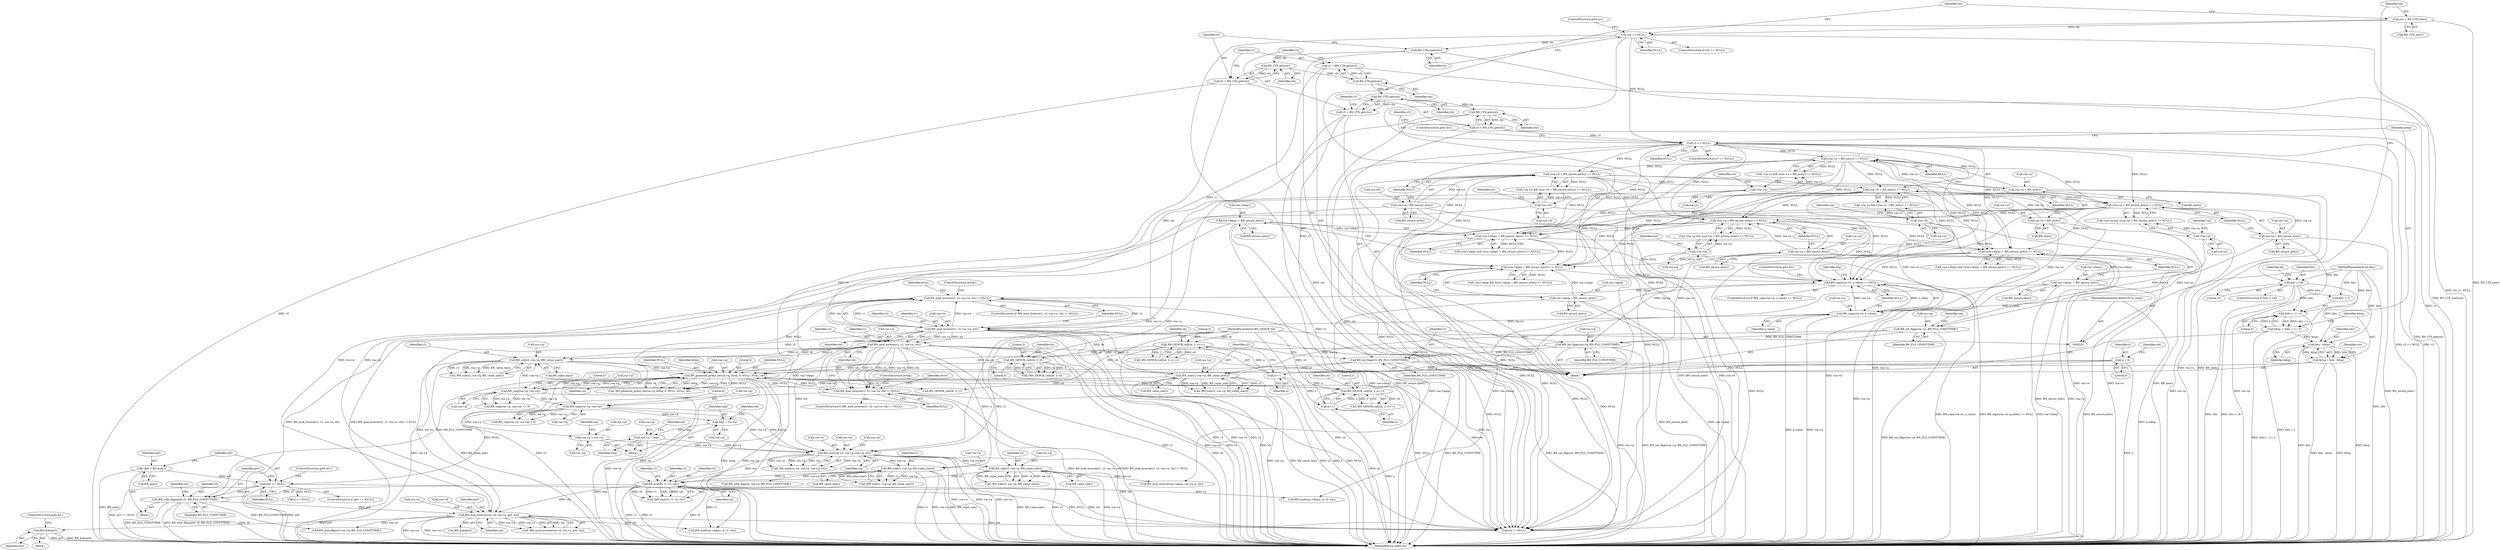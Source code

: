 digraph "0_openssl_6939eab03a6e23d2bd2c3f5e34fe1d48e542e787@API" {
"1000582" [label="(Call,BN_free(pr0))"];
"1000572" [label="(Call,BN_mod_inverse(rsa->d, rsa->e, pr0, ctx))"];
"1000238" [label="(Call,rsa->d = BN_secure_new())"];
"1000233" [label="(Call,!rsa->d)"];
"1000445" [label="(Call,BN_mod_inverse(r1, r2, rsa->e, ctx))"];
"1000365" [label="(Call,BN_mod_inverse(r1, r2, rsa->e, ctx))"];
"1000188" [label="(Call,r1 = BN_CTX_get(ctx))"];
"1000190" [label="(Call,BN_CTX_get(ctx))"];
"1000186" [label="(Call,BN_CTX_get(ctx))"];
"1000182" [label="(Call,BN_CTX_start(ctx))"];
"1000178" [label="(Call,ctx == NULL)"];
"1000174" [label="(Call,ctx = BN_CTX_new())"];
"1000355" [label="(Call,BN_sub(r2, rsa->p, BN_value_one()))"];
"1000348" [label="(Call,BN_set_flags(r2, BN_FLG_CONSTTIME))"];
"1000192" [label="(Call,r2 = BN_CTX_get(ctx))"];
"1000194" [label="(Call,BN_CTX_get(ctx))"];
"1000343" [label="(Call,BN_set_flags(rsa->q, BN_FLG_CONSTTIME))"];
"1000275" [label="(Call,!rsa->q)"];
"1000280" [label="(Call,rsa->q = BN_secure_new())"];
"1000338" [label="(Call,BN_set_flags(rsa->p, BN_FLG_CONSTTIME))"];
"1000266" [label="(Call,rsa->p = BN_secure_new())"];
"1000261" [label="(Call,!rsa->p)"];
"1000331" [label="(Call,BN_copy(rsa->e, e_value))"];
"1000247" [label="(Call,!rsa->e)"];
"1000252" [label="(Call,rsa->e = BN_new())"];
"1000123" [label="(MethodParameterIn,BIGNUM *e_value)"];
"1000198" [label="(Call,BN_CTX_get(ctx))"];
"1000435" [label="(Call,BN_sub(r2, rsa->q, BN_value_one()))"];
"1000425" [label="(Call,BN_cmp(rsa->p, rsa->q))"];
"1000414" [label="(Call,BN_generate_prime_ex(rsa->q, bitsq, 0, NULL, NULL, cb))"];
"1000212" [label="(Call,bitsq = bits - bitsp)"];
"1000214" [label="(Call,bits - bitsp)"];
"1000122" [label="(MethodParameterIn,int bits)"];
"1000163" [label="(Call,bits < 16)"];
"1000205" [label="(Call,bitsp = (bits + 1) / 2)"];
"1000207" [label="(Call,(bits + 1) / 2)"];
"1000444" [label="(Call,BN_mod_inverse(r1, r2, rsa->e, ctx) != NULL)"];
"1000364" [label="(Call,BN_mod_inverse(r1, r2, rsa->e, ctx) != NULL)"];
"1000330" [label="(Call,BN_copy(rsa->e, e_value) == NULL)"];
"1000279" [label="(Call,(rsa->q = BN_secure_new()) == NULL)"];
"1000223" [label="(Call,(rsa->n = BN_new()) == NULL)"];
"1000224" [label="(Call,rsa->n = BN_new())"];
"1000201" [label="(Call,r3 == NULL)"];
"1000196" [label="(Call,r3 = BN_CTX_get(ctx))"];
"1000251" [label="(Call,(rsa->e = BN_new()) == NULL)"];
"1000237" [label="(Call,(rsa->d = BN_secure_new()) == NULL)"];
"1000265" [label="(Call,(rsa->p = BN_secure_new()) == NULL)"];
"1000293" [label="(Call,(rsa->dmp1 = BN_secure_new()) == NULL)"];
"1000294" [label="(Call,rsa->dmp1 = BN_secure_new())"];
"1000307" [label="(Call,(rsa->dmq1 = BN_secure_new()) == NULL)"];
"1000308" [label="(Call,rsa->dmq1 = BN_secure_new())"];
"1000321" [label="(Call,(rsa->iqmp = BN_secure_new()) == NULL)"];
"1000322" [label="(Call,rsa->iqmp = BN_secure_new())"];
"1000403" [label="(Call,BN_GENCB_call(cb, 3, 0))"];
"1000395" [label="(Call,BN_GENCB_call(cb, 2, n++))"];
"1000124" [label="(MethodParameterIn,BN_GENCB *cb)"];
"1000398" [label="(Call,n++)"];
"1000151" [label="(Call,n = 0)"];
"1000475" [label="(Call,BN_GENCB_call(cb, 2, n++))"];
"1000478" [label="(Call,n++)"];
"1000566" [label="(Call,BN_with_flags(pr0, r0, BN_FLG_CONSTTIME))"];
"1000562" [label="(Call,pr0 == NULL)"];
"1000558" [label="(Call,*pr0 = BN_new())"];
"1000550" [label="(Call,BN_mul(r0, r1, r2, ctx))"];
"1000184" [label="(Call,r0 = BN_CTX_get(ctx))"];
"1000532" [label="(Call,BN_sub(r1, rsa->p, BN_value_one()))"];
"1000518" [label="(Call,BN_mul(rsa->n, rsa->p, rsa->q, ctx))"];
"1000219" [label="(Call,!rsa->n)"];
"1000490" [label="(Call,BN_cmp(rsa->p, rsa->q))"];
"1000504" [label="(Call,rsa->p = rsa->q)"];
"1000511" [label="(Call,rsa->q = tmp)"];
"1000499" [label="(Call,tmp = rsa->p)"];
"1000541" [label="(Call,BN_sub(r2, rsa->q, BN_value_one()))"];
"1000224" [label="(Call,rsa->n = BN_new())"];
"1000204" [label="(ControlStructure,goto err;)"];
"1000576" [label="(Call,rsa->e)"];
"1000124" [label="(MethodParameterIn,BN_GENCB *cb)"];
"1000177" [label="(ControlStructure,if (ctx == NULL))"];
"1000226" [label="(Identifier,rsa)"];
"1000275" [label="(Call,!rsa->q)"];
"1000491" [label="(Call,rsa->p)"];
"1000279" [label="(Call,(rsa->q = BN_secure_new()) == NULL)"];
"1000443" [label="(ControlStructure,if (BN_mod_inverse(r1, r2, rsa->e, ctx) != NULL))"];
"1000645" [label="(Call,BN_mod_inverse(rsa->iqmp, rsa->q, p, ctx))"];
"1000573" [label="(Call,rsa->d)"];
"1000597" [label="(Call,BN_with_flags(d, rsa->d, BN_FLG_CONSTTIME))"];
"1000420" [label="(Identifier,NULL)"];
"1000252" [label="(Call,rsa->e = BN_new())"];
"1000367" [label="(Identifier,r2)"];
"1000203" [label="(Identifier,NULL)"];
"1000406" [label="(Literal,0)"];
"1000399" [label="(Identifier,n)"];
"1000552" [label="(Identifier,r1)"];
"1000257" [label="(Identifier,NULL)"];
"1000357" [label="(Call,rsa->p)"];
"1000335" [label="(Identifier,e_value)"];
"1000567" [label="(Identifier,pr0)"];
"1000187" [label="(Identifier,ctx)"];
"1000183" [label="(Identifier,ctx)"];
"1000364" [label="(Call,BN_mod_inverse(r1, r2, rsa->e, ctx) != NULL)"];
"1000201" [label="(Call,r3 == NULL)"];
"1000498" [label="(Block,)"];
"1000302" [label="(Call,!rsa->dmq1 && ((rsa->dmq1 = BN_secure_new()) == NULL))"];
"1000213" [label="(Identifier,bitsq)"];
"1000233" [label="(Call,!rsa->d)"];
"1000405" [label="(Literal,3)"];
"1000432" [label="(Literal,0)"];
"1000332" [label="(Call,rsa->e)"];
"1000260" [label="(Call,!rsa->p && ((rsa->p = BN_secure_new()) == NULL))"];
"1000553" [label="(Identifier,r2)"];
"1000519" [label="(Call,rsa->n)"];
"1000371" [label="(Identifier,ctx)"];
"1000175" [label="(Identifier,ctx)"];
"1000298" [label="(Call,BN_secure_new())"];
"1000497" [label="(Literal,0)"];
"1000180" [label="(Identifier,NULL)"];
"1000456" [label="(Identifier,error)"];
"1000312" [label="(Call,BN_secure_new())"];
"1000268" [label="(Identifier,rsa)"];
"1000434" [label="(Call,!BN_sub(r2, rsa->q, BN_value_one()))"];
"1000225" [label="(Call,rsa->n)"];
"1000308" [label="(Call,rsa->dmq1 = BN_secure_new())"];
"1000355" [label="(Call,BN_sub(r2, rsa->p, BN_value_one()))"];
"1000188" [label="(Call,r1 = BN_CTX_get(ctx))"];
"1000426" [label="(Call,rsa->p)"];
"1000246" [label="(Call,!rsa->e && ((rsa->e = BN_new()) == NULL))"];
"1000179" [label="(Identifier,ctx)"];
"1000322" [label="(Call,rsa->iqmp = BN_secure_new())"];
"1000181" [label="(ControlStructure,goto err;)"];
"1000316" [label="(Call,!rsa->iqmp && ((rsa->iqmp = BN_secure_new()) == NULL))"];
"1000270" [label="(Call,BN_secure_new())"];
"1000339" [label="(Call,rsa->p)"];
"1000185" [label="(Identifier,r0)"];
"1000404" [label="(Identifier,cb)"];
"1000199" [label="(Identifier,ctx)"];
"1000165" [label="(Literal,16)"];
"1000560" [label="(Call,BN_new())"];
"1000520" [label="(Identifier,rsa)"];
"1000330" [label="(Call,BN_copy(rsa->e, e_value) == NULL)"];
"1000299" [label="(Identifier,NULL)"];
"1000194" [label="(Call,BN_CTX_get(ctx))"];
"1000336" [label="(Identifier,NULL)"];
"1000564" [label="(Identifier,NULL)"];
"1000541" [label="(Call,BN_sub(r2, rsa->q, BN_value_one()))"];
"1000265" [label="(Call,(rsa->p = BN_secure_new()) == NULL)"];
"1000366" [label="(Identifier,r1)"];
"1000517" [label="(Call,!BN_mul(rsa->n, rsa->p, rsa->q, ctx))"];
"1000329" [label="(ControlStructure,if (BN_copy(rsa->e, e_value) == NULL))"];
"1000168" [label="(Identifier,ok)"];
"1000542" [label="(Identifier,r2)"];
"1000123" [label="(MethodParameterIn,BIGNUM *e_value)"];
"1000568" [label="(Identifier,r0)"];
"1000152" [label="(Identifier,n)"];
"1000253" [label="(Call,rsa->e)"];
"1000424" [label="(Call,BN_cmp(rsa->p, rsa->q) == 0)"];
"1000565" [label="(ControlStructure,goto err;)"];
"1000513" [label="(Identifier,rsa)"];
"1000212" [label="(Call,bitsq = bits - bitsp)"];
"1000429" [label="(Call,rsa->q)"];
"1000198" [label="(Call,BN_CTX_get(ctx))"];
"1000677" [label="(Call,ctx != NULL)"];
"1000191" [label="(Identifier,ctx)"];
"1000261" [label="(Call,!rsa->p)"];
"1000162" [label="(ControlStructure,if (bits < 16))"];
"1000537" [label="(Call,BN_value_one())"];
"1000505" [label="(Call,rsa->p)"];
"1000418" [label="(Identifier,bitsq)"];
"1000327" [label="(Identifier,NULL)"];
"1000550" [label="(Call,BN_mul(r0, r1, r2, ctx))"];
"1000415" [label="(Call,rsa->q)"];
"1000419" [label="(Literal,0)"];
"1000554" [label="(Identifier,ctx)"];
"1000229" [label="(Identifier,NULL)"];
"1000500" [label="(Identifier,tmp)"];
"1000345" [label="(Identifier,rsa)"];
"1000571" [label="(Call,!BN_mod_inverse(rsa->d, rsa->e, pr0, ctx))"];
"1000189" [label="(Identifier,r1)"];
"1000376" [label="(Identifier,error)"];
"1000579" [label="(Identifier,pr0)"];
"1000323" [label="(Call,rsa->iqmp)"];
"1000446" [label="(Identifier,r1)"];
"1000242" [label="(Call,BN_secure_new())"];
"1000284" [label="(Call,BN_secure_new())"];
"1000282" [label="(Identifier,rsa)"];
"1000437" [label="(Call,rsa->q)"];
"1000326" [label="(Call,BN_secure_new())"];
"1000228" [label="(Call,BN_new())"];
"1000153" [label="(Literal,0)"];
"1000350" [label="(Identifier,BN_FLG_CONSTTIME)"];
"1000232" [label="(Call,!rsa->d && ((rsa->d = BN_secure_new()) == NULL))"];
"1000511" [label="(Call,rsa->q = tmp)"];
"1000543" [label="(Call,rsa->q)"];
"1000396" [label="(Identifier,cb)"];
"1000561" [label="(ControlStructure,if (pr0 == NULL))"];
"1000448" [label="(Call,rsa->e)"];
"1000216" [label="(Identifier,bitsp)"];
"1000549" [label="(Call,!BN_mul(r0, r1, r2, ctx))"];
"1000474" [label="(Call,!BN_GENCB_call(cb, 2, n++))"];
"1000444" [label="(Call,BN_mod_inverse(r1, r2, rsa->e, ctx) != NULL)"];
"1000451" [label="(Identifier,ctx)"];
"1000582" [label="(Call,BN_free(pr0))"];
"1000540" [label="(Call,!BN_sub(r2, rsa->q, BN_value_one()))"];
"1000151" [label="(Call,n = 0)"];
"1000190" [label="(Call,BN_CTX_get(ctx))"];
"1000452" [label="(Identifier,NULL)"];
"1000532" [label="(Call,BN_sub(r1, rsa->p, BN_value_one()))"];
"1000267" [label="(Call,rsa->p)"];
"1000440" [label="(Call,BN_value_one())"];
"1000254" [label="(Identifier,rsa)"];
"1000285" [label="(Identifier,NULL)"];
"1000585" [label="(Call,BN_free(pr0))"];
"1000476" [label="(Identifier,cb)"];
"1000499" [label="(Call,tmp = rsa->p)"];
"1000200" [label="(ControlStructure,if (r3 == NULL))"];
"1000186" [label="(Call,BN_CTX_get(ctx))"];
"1000184" [label="(Call,r0 = BN_CTX_get(ctx))"];
"1000309" [label="(Call,rsa->dmq1)"];
"1000435" [label="(Call,BN_sub(r2, rsa->q, BN_value_one()))"];
"1000343" [label="(Call,BN_set_flags(rsa->q, BN_FLG_CONSTTIME))"];
"1000195" [label="(Identifier,ctx)"];
"1000342" [label="(Identifier,BN_FLG_CONSTTIME)"];
"1000558" [label="(Call,*pr0 = BN_new())"];
"1000583" [label="(Identifier,pr0)"];
"1000525" [label="(Call,rsa->q)"];
"1000506" [label="(Identifier,rsa)"];
"1000569" [label="(Identifier,BN_FLG_CONSTTIME)"];
"1000447" [label="(Identifier,r2)"];
"1000337" [label="(ControlStructure,goto err;)"];
"1000534" [label="(Call,rsa->p)"];
"1000266" [label="(Call,rsa->p = BN_secure_new())"];
"1000606" [label="(Call,BN_mod(rsa->dmp1, d, r1, ctx))"];
"1000240" [label="(Identifier,rsa)"];
"1000234" [label="(Call,rsa->d)"];
"1000344" [label="(Call,rsa->q)"];
"1000211" [label="(Literal,2)"];
"1000531" [label="(Call,!BN_sub(r1, rsa->p, BN_value_one()))"];
"1000197" [label="(Identifier,r3)"];
"1000475" [label="(Call,BN_GENCB_call(cb, 2, n++))"];
"1000489" [label="(Call,BN_cmp(rsa->p, rsa->q) < 0)"];
"1000248" [label="(Call,rsa->e)"];
"1000374" [label="(ControlStructure,break;)"];
"1000363" [label="(ControlStructure,if (BN_mod_inverse(r1, r2, rsa->e, ctx) != NULL))"];
"1000176" [label="(Call,BN_CTX_new())"];
"1000478" [label="(Call,n++)"];
"1000614" [label="(Call,BN_mod(rsa->dmq1, d, r2, ctx))"];
"1000546" [label="(Call,BN_value_one())"];
"1000490" [label="(Call,BN_cmp(rsa->p, rsa->q))"];
"1000522" [label="(Call,rsa->p)"];
"1000494" [label="(Call,rsa->q)"];
"1000483" [label="(Call,BN_GENCB_call(cb, 3, 1))"];
"1000518" [label="(Call,BN_mul(rsa->n, rsa->p, rsa->q, ctx))"];
"1000196" [label="(Call,r3 = BN_CTX_get(ctx))"];
"1000349" [label="(Identifier,r2)"];
"1000271" [label="(Identifier,NULL)"];
"1000238" [label="(Call,rsa->d = BN_secure_new())"];
"1000163" [label="(Call,bits < 16)"];
"1000479" [label="(Identifier,n)"];
"1000293" [label="(Call,(rsa->dmp1 = BN_secure_new()) == NULL)"];
"1000223" [label="(Call,(rsa->n = BN_new()) == NULL)"];
"1000445" [label="(Call,BN_mod_inverse(r1, r2, rsa->e, ctx))"];
"1000365" [label="(Call,BN_mod_inverse(r1, r2, rsa->e, ctx))"];
"1000122" [label="(MethodParameterIn,int bits)"];
"1000574" [label="(Identifier,rsa)"];
"1000572" [label="(Call,BN_mod_inverse(rsa->d, rsa->e, pr0, ctx))"];
"1000394" [label="(Call,!BN_GENCB_call(cb, 2, n++))"];
"1000562" [label="(Call,pr0 == NULL)"];
"1000563" [label="(Identifier,pr0)"];
"1000193" [label="(Identifier,r2)"];
"1000512" [label="(Call,rsa->q)"];
"1000276" [label="(Call,rsa->q)"];
"1000207" [label="(Call,(bits + 1) / 2)"];
"1000347" [label="(Identifier,BN_FLG_CONSTTIME)"];
"1000414" [label="(Call,BN_generate_prime_ex(rsa->q, bitsq, 0, NULL, NULL, cb))"];
"1000262" [label="(Call,rsa->p)"];
"1000294" [label="(Call,rsa->dmp1 = BN_secure_new())"];
"1000288" [label="(Call,!rsa->dmp1 && ((rsa->dmp1 = BN_secure_new()) == NULL))"];
"1000338" [label="(Call,BN_set_flags(rsa->p, BN_FLG_CONSTTIME))"];
"1000580" [label="(Identifier,ctx)"];
"1000192" [label="(Call,r2 = BN_CTX_get(ctx))"];
"1000239" [label="(Call,rsa->d)"];
"1000156" [label="(Identifier,ctx)"];
"1000280" [label="(Call,rsa->q = BN_secure_new())"];
"1000477" [label="(Literal,2)"];
"1000348" [label="(Call,BN_set_flags(r2, BN_FLG_CONSTTIME))"];
"1000321" [label="(Call,(rsa->iqmp = BN_secure_new()) == NULL)"];
"1000372" [label="(Identifier,NULL)"];
"1000220" [label="(Call,rsa->n)"];
"1000584" [label="(ControlStructure,goto err;)"];
"1000436" [label="(Identifier,r2)"];
"1000454" [label="(ControlStructure,break;)"];
"1000218" [label="(Call,!rsa->n && ((rsa->n = BN_new()) == NULL))"];
"1000313" [label="(Identifier,NULL)"];
"1000368" [label="(Call,rsa->e)"];
"1000581" [label="(Block,)"];
"1000295" [label="(Call,rsa->dmp1)"];
"1000125" [label="(Block,)"];
"1000247" [label="(Call,!rsa->e)"];
"1000354" [label="(Call,!BN_sub(r2, rsa->p, BN_value_one()))"];
"1000182" [label="(Call,BN_CTX_start(ctx))"];
"1000174" [label="(Call,ctx = BN_CTX_new())"];
"1000164" [label="(Identifier,bits)"];
"1000686" [label="(MethodReturn,static int)"];
"1000251" [label="(Call,(rsa->e = BN_new()) == NULL)"];
"1000508" [label="(Call,rsa->q)"];
"1000256" [label="(Call,BN_new())"];
"1000219" [label="(Call,!rsa->n)"];
"1000214" [label="(Call,bits - bitsp)"];
"1000395" [label="(Call,BN_GENCB_call(cb, 2, n++))"];
"1000178" [label="(Call,ctx == NULL)"];
"1000397" [label="(Literal,2)"];
"1000281" [label="(Call,rsa->q)"];
"1000205" [label="(Call,bitsp = (bits + 1) / 2)"];
"1000402" [label="(Call,!BN_GENCB_call(cb, 3, 0))"];
"1000559" [label="(Identifier,pr0)"];
"1000566" [label="(Call,BN_with_flags(pr0, r0, BN_FLG_CONSTTIME))"];
"1000501" [label="(Call,rsa->p)"];
"1000515" [label="(Identifier,tmp)"];
"1000593" [label="(Call,d == NULL)"];
"1000413" [label="(Call,!BN_generate_prime_ex(rsa->q, bitsq, 0, NULL, NULL, cb))"];
"1000356" [label="(Identifier,r2)"];
"1000528" [label="(Identifier,ctx)"];
"1000425" [label="(Call,BN_cmp(rsa->p, rsa->q))"];
"1000221" [label="(Identifier,rsa)"];
"1000215" [label="(Identifier,bits)"];
"1000237" [label="(Call,(rsa->d = BN_secure_new()) == NULL)"];
"1000206" [label="(Identifier,bitsp)"];
"1000331" [label="(Call,BN_copy(rsa->e, e_value))"];
"1000551" [label="(Identifier,r0)"];
"1000556" [label="(Block,)"];
"1000243" [label="(Identifier,NULL)"];
"1000340" [label="(Identifier,rsa)"];
"1000504" [label="(Call,rsa->p = rsa->q)"];
"1000421" [label="(Identifier,NULL)"];
"1000398" [label="(Call,n++)"];
"1000360" [label="(Call,BN_value_one())"];
"1000422" [label="(Identifier,cb)"];
"1000208" [label="(Call,bits + 1)"];
"1000307" [label="(Call,(rsa->dmq1 = BN_secure_new()) == NULL)"];
"1000202" [label="(Identifier,r3)"];
"1000637" [label="(Call,BN_with_flags(p, rsa->p, BN_FLG_CONSTTIME))"];
"1000403" [label="(Call,BN_GENCB_call(cb, 3, 0))"];
"1000274" [label="(Call,!rsa->q && ((rsa->q = BN_secure_new()) == NULL))"];
"1000533" [label="(Identifier,r1)"];
"1000582" -> "1000581"  [label="AST: "];
"1000582" -> "1000583"  [label="CFG: "];
"1000583" -> "1000582"  [label="AST: "];
"1000584" -> "1000582"  [label="CFG: "];
"1000582" -> "1000686"  [label="DDG: pr0"];
"1000582" -> "1000686"  [label="DDG: BN_free(pr0)"];
"1000572" -> "1000582"  [label="DDG: pr0"];
"1000572" -> "1000571"  [label="AST: "];
"1000572" -> "1000580"  [label="CFG: "];
"1000573" -> "1000572"  [label="AST: "];
"1000576" -> "1000572"  [label="AST: "];
"1000579" -> "1000572"  [label="AST: "];
"1000580" -> "1000572"  [label="AST: "];
"1000571" -> "1000572"  [label="CFG: "];
"1000572" -> "1000686"  [label="DDG: rsa->e"];
"1000572" -> "1000686"  [label="DDG: rsa->d"];
"1000572" -> "1000571"  [label="DDG: rsa->d"];
"1000572" -> "1000571"  [label="DDG: rsa->e"];
"1000572" -> "1000571"  [label="DDG: pr0"];
"1000572" -> "1000571"  [label="DDG: ctx"];
"1000238" -> "1000572"  [label="DDG: rsa->d"];
"1000233" -> "1000572"  [label="DDG: rsa->d"];
"1000445" -> "1000572"  [label="DDG: rsa->e"];
"1000566" -> "1000572"  [label="DDG: pr0"];
"1000550" -> "1000572"  [label="DDG: ctx"];
"1000572" -> "1000585"  [label="DDG: pr0"];
"1000572" -> "1000597"  [label="DDG: rsa->d"];
"1000572" -> "1000606"  [label="DDG: ctx"];
"1000572" -> "1000677"  [label="DDG: ctx"];
"1000238" -> "1000237"  [label="AST: "];
"1000238" -> "1000242"  [label="CFG: "];
"1000239" -> "1000238"  [label="AST: "];
"1000242" -> "1000238"  [label="AST: "];
"1000243" -> "1000238"  [label="CFG: "];
"1000238" -> "1000686"  [label="DDG: rsa->d"];
"1000238" -> "1000686"  [label="DDG: BN_secure_new()"];
"1000238" -> "1000237"  [label="DDG: rsa->d"];
"1000233" -> "1000232"  [label="AST: "];
"1000233" -> "1000234"  [label="CFG: "];
"1000234" -> "1000233"  [label="AST: "];
"1000240" -> "1000233"  [label="CFG: "];
"1000232" -> "1000233"  [label="CFG: "];
"1000233" -> "1000686"  [label="DDG: rsa->d"];
"1000233" -> "1000232"  [label="DDG: rsa->d"];
"1000445" -> "1000444"  [label="AST: "];
"1000445" -> "1000451"  [label="CFG: "];
"1000446" -> "1000445"  [label="AST: "];
"1000447" -> "1000445"  [label="AST: "];
"1000448" -> "1000445"  [label="AST: "];
"1000451" -> "1000445"  [label="AST: "];
"1000452" -> "1000445"  [label="CFG: "];
"1000445" -> "1000686"  [label="DDG: r2"];
"1000445" -> "1000686"  [label="DDG: r1"];
"1000445" -> "1000686"  [label="DDG: rsa->e"];
"1000445" -> "1000435"  [label="DDG: r2"];
"1000445" -> "1000444"  [label="DDG: r1"];
"1000445" -> "1000444"  [label="DDG: r2"];
"1000445" -> "1000444"  [label="DDG: rsa->e"];
"1000445" -> "1000444"  [label="DDG: ctx"];
"1000365" -> "1000445"  [label="DDG: r1"];
"1000365" -> "1000445"  [label="DDG: rsa->e"];
"1000365" -> "1000445"  [label="DDG: ctx"];
"1000435" -> "1000445"  [label="DDG: r2"];
"1000445" -> "1000518"  [label="DDG: ctx"];
"1000445" -> "1000532"  [label="DDG: r1"];
"1000445" -> "1000541"  [label="DDG: r2"];
"1000445" -> "1000677"  [label="DDG: ctx"];
"1000365" -> "1000364"  [label="AST: "];
"1000365" -> "1000371"  [label="CFG: "];
"1000366" -> "1000365"  [label="AST: "];
"1000367" -> "1000365"  [label="AST: "];
"1000368" -> "1000365"  [label="AST: "];
"1000371" -> "1000365"  [label="AST: "];
"1000372" -> "1000365"  [label="CFG: "];
"1000365" -> "1000686"  [label="DDG: rsa->e"];
"1000365" -> "1000686"  [label="DDG: r2"];
"1000365" -> "1000686"  [label="DDG: r1"];
"1000365" -> "1000355"  [label="DDG: r2"];
"1000365" -> "1000364"  [label="DDG: r1"];
"1000365" -> "1000364"  [label="DDG: r2"];
"1000365" -> "1000364"  [label="DDG: rsa->e"];
"1000365" -> "1000364"  [label="DDG: ctx"];
"1000188" -> "1000365"  [label="DDG: r1"];
"1000355" -> "1000365"  [label="DDG: r2"];
"1000331" -> "1000365"  [label="DDG: rsa->e"];
"1000198" -> "1000365"  [label="DDG: ctx"];
"1000365" -> "1000435"  [label="DDG: r2"];
"1000365" -> "1000677"  [label="DDG: ctx"];
"1000188" -> "1000125"  [label="AST: "];
"1000188" -> "1000190"  [label="CFG: "];
"1000189" -> "1000188"  [label="AST: "];
"1000190" -> "1000188"  [label="AST: "];
"1000193" -> "1000188"  [label="CFG: "];
"1000188" -> "1000686"  [label="DDG: r1"];
"1000190" -> "1000188"  [label="DDG: ctx"];
"1000190" -> "1000191"  [label="CFG: "];
"1000191" -> "1000190"  [label="AST: "];
"1000186" -> "1000190"  [label="DDG: ctx"];
"1000190" -> "1000194"  [label="DDG: ctx"];
"1000186" -> "1000184"  [label="AST: "];
"1000186" -> "1000187"  [label="CFG: "];
"1000187" -> "1000186"  [label="AST: "];
"1000184" -> "1000186"  [label="CFG: "];
"1000186" -> "1000184"  [label="DDG: ctx"];
"1000182" -> "1000186"  [label="DDG: ctx"];
"1000182" -> "1000125"  [label="AST: "];
"1000182" -> "1000183"  [label="CFG: "];
"1000183" -> "1000182"  [label="AST: "];
"1000185" -> "1000182"  [label="CFG: "];
"1000182" -> "1000686"  [label="DDG: BN_CTX_start(ctx)"];
"1000178" -> "1000182"  [label="DDG: ctx"];
"1000178" -> "1000177"  [label="AST: "];
"1000178" -> "1000180"  [label="CFG: "];
"1000179" -> "1000178"  [label="AST: "];
"1000180" -> "1000178"  [label="AST: "];
"1000181" -> "1000178"  [label="CFG: "];
"1000183" -> "1000178"  [label="CFG: "];
"1000178" -> "1000686"  [label="DDG: ctx == NULL"];
"1000174" -> "1000178"  [label="DDG: ctx"];
"1000178" -> "1000201"  [label="DDG: NULL"];
"1000178" -> "1000677"  [label="DDG: ctx"];
"1000178" -> "1000677"  [label="DDG: NULL"];
"1000174" -> "1000125"  [label="AST: "];
"1000174" -> "1000176"  [label="CFG: "];
"1000175" -> "1000174"  [label="AST: "];
"1000176" -> "1000174"  [label="AST: "];
"1000179" -> "1000174"  [label="CFG: "];
"1000174" -> "1000686"  [label="DDG: BN_CTX_new()"];
"1000355" -> "1000354"  [label="AST: "];
"1000355" -> "1000360"  [label="CFG: "];
"1000356" -> "1000355"  [label="AST: "];
"1000357" -> "1000355"  [label="AST: "];
"1000360" -> "1000355"  [label="AST: "];
"1000354" -> "1000355"  [label="CFG: "];
"1000355" -> "1000686"  [label="DDG: r2"];
"1000355" -> "1000686"  [label="DDG: rsa->p"];
"1000355" -> "1000686"  [label="DDG: BN_value_one()"];
"1000355" -> "1000354"  [label="DDG: r2"];
"1000355" -> "1000354"  [label="DDG: rsa->p"];
"1000355" -> "1000354"  [label="DDG: BN_value_one()"];
"1000348" -> "1000355"  [label="DDG: r2"];
"1000338" -> "1000355"  [label="DDG: rsa->p"];
"1000355" -> "1000425"  [label="DDG: rsa->p"];
"1000348" -> "1000125"  [label="AST: "];
"1000348" -> "1000350"  [label="CFG: "];
"1000349" -> "1000348"  [label="AST: "];
"1000350" -> "1000348"  [label="AST: "];
"1000356" -> "1000348"  [label="CFG: "];
"1000348" -> "1000686"  [label="DDG: BN_set_flags(r2, BN_FLG_CONSTTIME)"];
"1000348" -> "1000686"  [label="DDG: BN_FLG_CONSTTIME"];
"1000192" -> "1000348"  [label="DDG: r2"];
"1000343" -> "1000348"  [label="DDG: BN_FLG_CONSTTIME"];
"1000348" -> "1000566"  [label="DDG: BN_FLG_CONSTTIME"];
"1000192" -> "1000125"  [label="AST: "];
"1000192" -> "1000194"  [label="CFG: "];
"1000193" -> "1000192"  [label="AST: "];
"1000194" -> "1000192"  [label="AST: "];
"1000197" -> "1000192"  [label="CFG: "];
"1000192" -> "1000686"  [label="DDG: r2"];
"1000194" -> "1000192"  [label="DDG: ctx"];
"1000194" -> "1000195"  [label="CFG: "];
"1000195" -> "1000194"  [label="AST: "];
"1000194" -> "1000198"  [label="DDG: ctx"];
"1000343" -> "1000125"  [label="AST: "];
"1000343" -> "1000347"  [label="CFG: "];
"1000344" -> "1000343"  [label="AST: "];
"1000347" -> "1000343"  [label="AST: "];
"1000349" -> "1000343"  [label="CFG: "];
"1000343" -> "1000686"  [label="DDG: rsa->q"];
"1000343" -> "1000686"  [label="DDG: BN_set_flags(rsa->q, BN_FLG_CONSTTIME)"];
"1000275" -> "1000343"  [label="DDG: rsa->q"];
"1000280" -> "1000343"  [label="DDG: rsa->q"];
"1000338" -> "1000343"  [label="DDG: BN_FLG_CONSTTIME"];
"1000343" -> "1000414"  [label="DDG: rsa->q"];
"1000275" -> "1000274"  [label="AST: "];
"1000275" -> "1000276"  [label="CFG: "];
"1000276" -> "1000275"  [label="AST: "];
"1000282" -> "1000275"  [label="CFG: "];
"1000274" -> "1000275"  [label="CFG: "];
"1000275" -> "1000686"  [label="DDG: rsa->q"];
"1000275" -> "1000274"  [label="DDG: rsa->q"];
"1000280" -> "1000279"  [label="AST: "];
"1000280" -> "1000284"  [label="CFG: "];
"1000281" -> "1000280"  [label="AST: "];
"1000284" -> "1000280"  [label="AST: "];
"1000285" -> "1000280"  [label="CFG: "];
"1000280" -> "1000686"  [label="DDG: BN_secure_new()"];
"1000280" -> "1000686"  [label="DDG: rsa->q"];
"1000280" -> "1000279"  [label="DDG: rsa->q"];
"1000338" -> "1000125"  [label="AST: "];
"1000338" -> "1000342"  [label="CFG: "];
"1000339" -> "1000338"  [label="AST: "];
"1000342" -> "1000338"  [label="AST: "];
"1000345" -> "1000338"  [label="CFG: "];
"1000338" -> "1000686"  [label="DDG: BN_set_flags(rsa->p, BN_FLG_CONSTTIME)"];
"1000266" -> "1000338"  [label="DDG: rsa->p"];
"1000261" -> "1000338"  [label="DDG: rsa->p"];
"1000266" -> "1000265"  [label="AST: "];
"1000266" -> "1000270"  [label="CFG: "];
"1000267" -> "1000266"  [label="AST: "];
"1000270" -> "1000266"  [label="AST: "];
"1000271" -> "1000266"  [label="CFG: "];
"1000266" -> "1000686"  [label="DDG: rsa->p"];
"1000266" -> "1000686"  [label="DDG: BN_secure_new()"];
"1000266" -> "1000265"  [label="DDG: rsa->p"];
"1000261" -> "1000260"  [label="AST: "];
"1000261" -> "1000262"  [label="CFG: "];
"1000262" -> "1000261"  [label="AST: "];
"1000268" -> "1000261"  [label="CFG: "];
"1000260" -> "1000261"  [label="CFG: "];
"1000261" -> "1000686"  [label="DDG: rsa->p"];
"1000261" -> "1000260"  [label="DDG: rsa->p"];
"1000331" -> "1000330"  [label="AST: "];
"1000331" -> "1000335"  [label="CFG: "];
"1000332" -> "1000331"  [label="AST: "];
"1000335" -> "1000331"  [label="AST: "];
"1000336" -> "1000331"  [label="CFG: "];
"1000331" -> "1000686"  [label="DDG: rsa->e"];
"1000331" -> "1000686"  [label="DDG: e_value"];
"1000331" -> "1000330"  [label="DDG: rsa->e"];
"1000331" -> "1000330"  [label="DDG: e_value"];
"1000247" -> "1000331"  [label="DDG: rsa->e"];
"1000252" -> "1000331"  [label="DDG: rsa->e"];
"1000123" -> "1000331"  [label="DDG: e_value"];
"1000247" -> "1000246"  [label="AST: "];
"1000247" -> "1000248"  [label="CFG: "];
"1000248" -> "1000247"  [label="AST: "];
"1000254" -> "1000247"  [label="CFG: "];
"1000246" -> "1000247"  [label="CFG: "];
"1000247" -> "1000686"  [label="DDG: rsa->e"];
"1000247" -> "1000246"  [label="DDG: rsa->e"];
"1000252" -> "1000251"  [label="AST: "];
"1000252" -> "1000256"  [label="CFG: "];
"1000253" -> "1000252"  [label="AST: "];
"1000256" -> "1000252"  [label="AST: "];
"1000257" -> "1000252"  [label="CFG: "];
"1000252" -> "1000686"  [label="DDG: rsa->e"];
"1000252" -> "1000686"  [label="DDG: BN_new()"];
"1000252" -> "1000251"  [label="DDG: rsa->e"];
"1000123" -> "1000120"  [label="AST: "];
"1000123" -> "1000686"  [label="DDG: e_value"];
"1000198" -> "1000196"  [label="AST: "];
"1000198" -> "1000199"  [label="CFG: "];
"1000199" -> "1000198"  [label="AST: "];
"1000196" -> "1000198"  [label="CFG: "];
"1000198" -> "1000196"  [label="DDG: ctx"];
"1000198" -> "1000677"  [label="DDG: ctx"];
"1000435" -> "1000434"  [label="AST: "];
"1000435" -> "1000440"  [label="CFG: "];
"1000436" -> "1000435"  [label="AST: "];
"1000437" -> "1000435"  [label="AST: "];
"1000440" -> "1000435"  [label="AST: "];
"1000434" -> "1000435"  [label="CFG: "];
"1000435" -> "1000686"  [label="DDG: r2"];
"1000435" -> "1000686"  [label="DDG: rsa->q"];
"1000435" -> "1000686"  [label="DDG: BN_value_one()"];
"1000435" -> "1000414"  [label="DDG: rsa->q"];
"1000435" -> "1000434"  [label="DDG: r2"];
"1000435" -> "1000434"  [label="DDG: rsa->q"];
"1000435" -> "1000434"  [label="DDG: BN_value_one()"];
"1000425" -> "1000435"  [label="DDG: rsa->q"];
"1000435" -> "1000490"  [label="DDG: rsa->q"];
"1000425" -> "1000424"  [label="AST: "];
"1000425" -> "1000429"  [label="CFG: "];
"1000426" -> "1000425"  [label="AST: "];
"1000429" -> "1000425"  [label="AST: "];
"1000432" -> "1000425"  [label="CFG: "];
"1000425" -> "1000686"  [label="DDG: rsa->p"];
"1000425" -> "1000414"  [label="DDG: rsa->q"];
"1000425" -> "1000424"  [label="DDG: rsa->p"];
"1000425" -> "1000424"  [label="DDG: rsa->q"];
"1000414" -> "1000425"  [label="DDG: rsa->q"];
"1000425" -> "1000490"  [label="DDG: rsa->p"];
"1000414" -> "1000413"  [label="AST: "];
"1000414" -> "1000422"  [label="CFG: "];
"1000415" -> "1000414"  [label="AST: "];
"1000418" -> "1000414"  [label="AST: "];
"1000419" -> "1000414"  [label="AST: "];
"1000420" -> "1000414"  [label="AST: "];
"1000421" -> "1000414"  [label="AST: "];
"1000422" -> "1000414"  [label="AST: "];
"1000413" -> "1000414"  [label="CFG: "];
"1000414" -> "1000686"  [label="DDG: cb"];
"1000414" -> "1000686"  [label="DDG: bitsq"];
"1000414" -> "1000686"  [label="DDG: rsa->q"];
"1000414" -> "1000413"  [label="DDG: bitsq"];
"1000414" -> "1000413"  [label="DDG: rsa->q"];
"1000414" -> "1000413"  [label="DDG: 0"];
"1000414" -> "1000413"  [label="DDG: NULL"];
"1000414" -> "1000413"  [label="DDG: cb"];
"1000212" -> "1000414"  [label="DDG: bitsq"];
"1000444" -> "1000414"  [label="DDG: NULL"];
"1000364" -> "1000414"  [label="DDG: NULL"];
"1000403" -> "1000414"  [label="DDG: cb"];
"1000475" -> "1000414"  [label="DDG: cb"];
"1000124" -> "1000414"  [label="DDG: cb"];
"1000414" -> "1000444"  [label="DDG: NULL"];
"1000414" -> "1000475"  [label="DDG: cb"];
"1000414" -> "1000483"  [label="DDG: cb"];
"1000414" -> "1000677"  [label="DDG: NULL"];
"1000212" -> "1000125"  [label="AST: "];
"1000212" -> "1000214"  [label="CFG: "];
"1000213" -> "1000212"  [label="AST: "];
"1000214" -> "1000212"  [label="AST: "];
"1000221" -> "1000212"  [label="CFG: "];
"1000212" -> "1000686"  [label="DDG: bits - bitsp"];
"1000212" -> "1000686"  [label="DDG: bitsq"];
"1000214" -> "1000212"  [label="DDG: bits"];
"1000214" -> "1000212"  [label="DDG: bitsp"];
"1000214" -> "1000216"  [label="CFG: "];
"1000215" -> "1000214"  [label="AST: "];
"1000216" -> "1000214"  [label="AST: "];
"1000214" -> "1000686"  [label="DDG: bitsp"];
"1000214" -> "1000686"  [label="DDG: bits"];
"1000122" -> "1000214"  [label="DDG: bits"];
"1000163" -> "1000214"  [label="DDG: bits"];
"1000205" -> "1000214"  [label="DDG: bitsp"];
"1000122" -> "1000120"  [label="AST: "];
"1000122" -> "1000686"  [label="DDG: bits"];
"1000122" -> "1000163"  [label="DDG: bits"];
"1000122" -> "1000207"  [label="DDG: bits"];
"1000122" -> "1000208"  [label="DDG: bits"];
"1000163" -> "1000162"  [label="AST: "];
"1000163" -> "1000165"  [label="CFG: "];
"1000164" -> "1000163"  [label="AST: "];
"1000165" -> "1000163"  [label="AST: "];
"1000168" -> "1000163"  [label="CFG: "];
"1000175" -> "1000163"  [label="CFG: "];
"1000163" -> "1000686"  [label="DDG: bits"];
"1000163" -> "1000686"  [label="DDG: bits < 16"];
"1000163" -> "1000207"  [label="DDG: bits"];
"1000163" -> "1000208"  [label="DDG: bits"];
"1000205" -> "1000125"  [label="AST: "];
"1000205" -> "1000207"  [label="CFG: "];
"1000206" -> "1000205"  [label="AST: "];
"1000207" -> "1000205"  [label="AST: "];
"1000213" -> "1000205"  [label="CFG: "];
"1000205" -> "1000686"  [label="DDG: (bits + 1) / 2"];
"1000207" -> "1000205"  [label="DDG: bits + 1"];
"1000207" -> "1000205"  [label="DDG: 2"];
"1000207" -> "1000211"  [label="CFG: "];
"1000208" -> "1000207"  [label="AST: "];
"1000211" -> "1000207"  [label="AST: "];
"1000207" -> "1000686"  [label="DDG: bits + 1"];
"1000444" -> "1000443"  [label="AST: "];
"1000444" -> "1000452"  [label="CFG: "];
"1000452" -> "1000444"  [label="AST: "];
"1000454" -> "1000444"  [label="CFG: "];
"1000456" -> "1000444"  [label="CFG: "];
"1000444" -> "1000686"  [label="DDG: BN_mod_inverse(r1, r2, rsa->e, ctx)"];
"1000444" -> "1000686"  [label="DDG: BN_mod_inverse(r1, r2, rsa->e, ctx) != NULL"];
"1000444" -> "1000562"  [label="DDG: NULL"];
"1000444" -> "1000677"  [label="DDG: NULL"];
"1000364" -> "1000363"  [label="AST: "];
"1000364" -> "1000372"  [label="CFG: "];
"1000372" -> "1000364"  [label="AST: "];
"1000374" -> "1000364"  [label="CFG: "];
"1000376" -> "1000364"  [label="CFG: "];
"1000364" -> "1000686"  [label="DDG: BN_mod_inverse(r1, r2, rsa->e, ctx)"];
"1000364" -> "1000686"  [label="DDG: BN_mod_inverse(r1, r2, rsa->e, ctx) != NULL"];
"1000330" -> "1000364"  [label="DDG: NULL"];
"1000364" -> "1000677"  [label="DDG: NULL"];
"1000330" -> "1000329"  [label="AST: "];
"1000330" -> "1000336"  [label="CFG: "];
"1000336" -> "1000330"  [label="AST: "];
"1000337" -> "1000330"  [label="CFG: "];
"1000340" -> "1000330"  [label="CFG: "];
"1000330" -> "1000686"  [label="DDG: BN_copy(rsa->e, e_value)"];
"1000330" -> "1000686"  [label="DDG: BN_copy(rsa->e, e_value) == NULL"];
"1000279" -> "1000330"  [label="DDG: NULL"];
"1000293" -> "1000330"  [label="DDG: NULL"];
"1000307" -> "1000330"  [label="DDG: NULL"];
"1000223" -> "1000330"  [label="DDG: NULL"];
"1000201" -> "1000330"  [label="DDG: NULL"];
"1000251" -> "1000330"  [label="DDG: NULL"];
"1000321" -> "1000330"  [label="DDG: NULL"];
"1000265" -> "1000330"  [label="DDG: NULL"];
"1000237" -> "1000330"  [label="DDG: NULL"];
"1000330" -> "1000677"  [label="DDG: NULL"];
"1000279" -> "1000274"  [label="AST: "];
"1000279" -> "1000285"  [label="CFG: "];
"1000285" -> "1000279"  [label="AST: "];
"1000274" -> "1000279"  [label="CFG: "];
"1000279" -> "1000274"  [label="DDG: NULL"];
"1000223" -> "1000279"  [label="DDG: NULL"];
"1000201" -> "1000279"  [label="DDG: NULL"];
"1000251" -> "1000279"  [label="DDG: NULL"];
"1000265" -> "1000279"  [label="DDG: NULL"];
"1000237" -> "1000279"  [label="DDG: NULL"];
"1000279" -> "1000293"  [label="DDG: NULL"];
"1000279" -> "1000307"  [label="DDG: NULL"];
"1000279" -> "1000321"  [label="DDG: NULL"];
"1000279" -> "1000677"  [label="DDG: NULL"];
"1000223" -> "1000218"  [label="AST: "];
"1000223" -> "1000229"  [label="CFG: "];
"1000224" -> "1000223"  [label="AST: "];
"1000229" -> "1000223"  [label="AST: "];
"1000218" -> "1000223"  [label="CFG: "];
"1000223" -> "1000218"  [label="DDG: NULL"];
"1000224" -> "1000223"  [label="DDG: rsa->n"];
"1000201" -> "1000223"  [label="DDG: NULL"];
"1000223" -> "1000237"  [label="DDG: NULL"];
"1000223" -> "1000251"  [label="DDG: NULL"];
"1000223" -> "1000265"  [label="DDG: NULL"];
"1000223" -> "1000293"  [label="DDG: NULL"];
"1000223" -> "1000307"  [label="DDG: NULL"];
"1000223" -> "1000321"  [label="DDG: NULL"];
"1000223" -> "1000677"  [label="DDG: NULL"];
"1000224" -> "1000228"  [label="CFG: "];
"1000225" -> "1000224"  [label="AST: "];
"1000228" -> "1000224"  [label="AST: "];
"1000229" -> "1000224"  [label="CFG: "];
"1000224" -> "1000686"  [label="DDG: rsa->n"];
"1000224" -> "1000686"  [label="DDG: BN_new()"];
"1000224" -> "1000518"  [label="DDG: rsa->n"];
"1000201" -> "1000200"  [label="AST: "];
"1000201" -> "1000203"  [label="CFG: "];
"1000202" -> "1000201"  [label="AST: "];
"1000203" -> "1000201"  [label="AST: "];
"1000204" -> "1000201"  [label="CFG: "];
"1000206" -> "1000201"  [label="CFG: "];
"1000201" -> "1000686"  [label="DDG: r3 == NULL"];
"1000201" -> "1000686"  [label="DDG: r3"];
"1000196" -> "1000201"  [label="DDG: r3"];
"1000201" -> "1000237"  [label="DDG: NULL"];
"1000201" -> "1000251"  [label="DDG: NULL"];
"1000201" -> "1000265"  [label="DDG: NULL"];
"1000201" -> "1000293"  [label="DDG: NULL"];
"1000201" -> "1000307"  [label="DDG: NULL"];
"1000201" -> "1000321"  [label="DDG: NULL"];
"1000201" -> "1000677"  [label="DDG: NULL"];
"1000196" -> "1000125"  [label="AST: "];
"1000197" -> "1000196"  [label="AST: "];
"1000202" -> "1000196"  [label="CFG: "];
"1000196" -> "1000686"  [label="DDG: BN_CTX_get(ctx)"];
"1000251" -> "1000246"  [label="AST: "];
"1000251" -> "1000257"  [label="CFG: "];
"1000257" -> "1000251"  [label="AST: "];
"1000246" -> "1000251"  [label="CFG: "];
"1000251" -> "1000246"  [label="DDG: NULL"];
"1000237" -> "1000251"  [label="DDG: NULL"];
"1000251" -> "1000265"  [label="DDG: NULL"];
"1000251" -> "1000293"  [label="DDG: NULL"];
"1000251" -> "1000307"  [label="DDG: NULL"];
"1000251" -> "1000321"  [label="DDG: NULL"];
"1000251" -> "1000677"  [label="DDG: NULL"];
"1000237" -> "1000232"  [label="AST: "];
"1000237" -> "1000243"  [label="CFG: "];
"1000243" -> "1000237"  [label="AST: "];
"1000232" -> "1000237"  [label="CFG: "];
"1000237" -> "1000232"  [label="DDG: NULL"];
"1000237" -> "1000265"  [label="DDG: NULL"];
"1000237" -> "1000293"  [label="DDG: NULL"];
"1000237" -> "1000307"  [label="DDG: NULL"];
"1000237" -> "1000321"  [label="DDG: NULL"];
"1000237" -> "1000677"  [label="DDG: NULL"];
"1000265" -> "1000260"  [label="AST: "];
"1000265" -> "1000271"  [label="CFG: "];
"1000271" -> "1000265"  [label="AST: "];
"1000260" -> "1000265"  [label="CFG: "];
"1000265" -> "1000260"  [label="DDG: NULL"];
"1000265" -> "1000293"  [label="DDG: NULL"];
"1000265" -> "1000307"  [label="DDG: NULL"];
"1000265" -> "1000321"  [label="DDG: NULL"];
"1000265" -> "1000677"  [label="DDG: NULL"];
"1000293" -> "1000288"  [label="AST: "];
"1000293" -> "1000299"  [label="CFG: "];
"1000294" -> "1000293"  [label="AST: "];
"1000299" -> "1000293"  [label="AST: "];
"1000288" -> "1000293"  [label="CFG: "];
"1000293" -> "1000288"  [label="DDG: NULL"];
"1000294" -> "1000293"  [label="DDG: rsa->dmp1"];
"1000293" -> "1000307"  [label="DDG: NULL"];
"1000293" -> "1000321"  [label="DDG: NULL"];
"1000293" -> "1000677"  [label="DDG: NULL"];
"1000294" -> "1000298"  [label="CFG: "];
"1000295" -> "1000294"  [label="AST: "];
"1000298" -> "1000294"  [label="AST: "];
"1000299" -> "1000294"  [label="CFG: "];
"1000294" -> "1000686"  [label="DDG: BN_secure_new()"];
"1000294" -> "1000686"  [label="DDG: rsa->dmp1"];
"1000294" -> "1000606"  [label="DDG: rsa->dmp1"];
"1000307" -> "1000302"  [label="AST: "];
"1000307" -> "1000313"  [label="CFG: "];
"1000308" -> "1000307"  [label="AST: "];
"1000313" -> "1000307"  [label="AST: "];
"1000302" -> "1000307"  [label="CFG: "];
"1000307" -> "1000302"  [label="DDG: NULL"];
"1000308" -> "1000307"  [label="DDG: rsa->dmq1"];
"1000307" -> "1000321"  [label="DDG: NULL"];
"1000307" -> "1000677"  [label="DDG: NULL"];
"1000308" -> "1000312"  [label="CFG: "];
"1000309" -> "1000308"  [label="AST: "];
"1000312" -> "1000308"  [label="AST: "];
"1000313" -> "1000308"  [label="CFG: "];
"1000308" -> "1000686"  [label="DDG: rsa->dmq1"];
"1000308" -> "1000686"  [label="DDG: BN_secure_new()"];
"1000308" -> "1000614"  [label="DDG: rsa->dmq1"];
"1000321" -> "1000316"  [label="AST: "];
"1000321" -> "1000327"  [label="CFG: "];
"1000322" -> "1000321"  [label="AST: "];
"1000327" -> "1000321"  [label="AST: "];
"1000316" -> "1000321"  [label="CFG: "];
"1000321" -> "1000316"  [label="DDG: NULL"];
"1000322" -> "1000321"  [label="DDG: rsa->iqmp"];
"1000321" -> "1000677"  [label="DDG: NULL"];
"1000322" -> "1000326"  [label="CFG: "];
"1000323" -> "1000322"  [label="AST: "];
"1000326" -> "1000322"  [label="AST: "];
"1000327" -> "1000322"  [label="CFG: "];
"1000322" -> "1000686"  [label="DDG: BN_secure_new()"];
"1000322" -> "1000686"  [label="DDG: rsa->iqmp"];
"1000322" -> "1000645"  [label="DDG: rsa->iqmp"];
"1000403" -> "1000402"  [label="AST: "];
"1000403" -> "1000406"  [label="CFG: "];
"1000404" -> "1000403"  [label="AST: "];
"1000405" -> "1000403"  [label="AST: "];
"1000406" -> "1000403"  [label="AST: "];
"1000402" -> "1000403"  [label="CFG: "];
"1000403" -> "1000686"  [label="DDG: cb"];
"1000403" -> "1000402"  [label="DDG: cb"];
"1000403" -> "1000402"  [label="DDG: 3"];
"1000403" -> "1000402"  [label="DDG: 0"];
"1000395" -> "1000403"  [label="DDG: cb"];
"1000124" -> "1000403"  [label="DDG: cb"];
"1000395" -> "1000394"  [label="AST: "];
"1000395" -> "1000398"  [label="CFG: "];
"1000396" -> "1000395"  [label="AST: "];
"1000397" -> "1000395"  [label="AST: "];
"1000398" -> "1000395"  [label="AST: "];
"1000394" -> "1000395"  [label="CFG: "];
"1000395" -> "1000686"  [label="DDG: cb"];
"1000395" -> "1000394"  [label="DDG: cb"];
"1000395" -> "1000394"  [label="DDG: 2"];
"1000124" -> "1000395"  [label="DDG: cb"];
"1000398" -> "1000395"  [label="DDG: n"];
"1000124" -> "1000120"  [label="AST: "];
"1000124" -> "1000686"  [label="DDG: cb"];
"1000124" -> "1000475"  [label="DDG: cb"];
"1000124" -> "1000483"  [label="DDG: cb"];
"1000398" -> "1000399"  [label="CFG: "];
"1000399" -> "1000398"  [label="AST: "];
"1000398" -> "1000686"  [label="DDG: n"];
"1000151" -> "1000398"  [label="DDG: n"];
"1000398" -> "1000478"  [label="DDG: n"];
"1000151" -> "1000125"  [label="AST: "];
"1000151" -> "1000153"  [label="CFG: "];
"1000152" -> "1000151"  [label="AST: "];
"1000153" -> "1000151"  [label="AST: "];
"1000156" -> "1000151"  [label="CFG: "];
"1000151" -> "1000686"  [label="DDG: n"];
"1000151" -> "1000478"  [label="DDG: n"];
"1000475" -> "1000474"  [label="AST: "];
"1000475" -> "1000478"  [label="CFG: "];
"1000476" -> "1000475"  [label="AST: "];
"1000477" -> "1000475"  [label="AST: "];
"1000478" -> "1000475"  [label="AST: "];
"1000474" -> "1000475"  [label="CFG: "];
"1000475" -> "1000686"  [label="DDG: cb"];
"1000475" -> "1000474"  [label="DDG: cb"];
"1000475" -> "1000474"  [label="DDG: 2"];
"1000478" -> "1000475"  [label="DDG: n"];
"1000478" -> "1000479"  [label="CFG: "];
"1000479" -> "1000478"  [label="AST: "];
"1000478" -> "1000686"  [label="DDG: n"];
"1000566" -> "1000556"  [label="AST: "];
"1000566" -> "1000569"  [label="CFG: "];
"1000567" -> "1000566"  [label="AST: "];
"1000568" -> "1000566"  [label="AST: "];
"1000569" -> "1000566"  [label="AST: "];
"1000574" -> "1000566"  [label="CFG: "];
"1000566" -> "1000686"  [label="DDG: r0"];
"1000566" -> "1000686"  [label="DDG: BN_FLG_CONSTTIME"];
"1000566" -> "1000686"  [label="DDG: BN_with_flags(pr0, r0, BN_FLG_CONSTTIME)"];
"1000562" -> "1000566"  [label="DDG: pr0"];
"1000550" -> "1000566"  [label="DDG: r0"];
"1000566" -> "1000597"  [label="DDG: BN_FLG_CONSTTIME"];
"1000562" -> "1000561"  [label="AST: "];
"1000562" -> "1000564"  [label="CFG: "];
"1000563" -> "1000562"  [label="AST: "];
"1000564" -> "1000562"  [label="AST: "];
"1000565" -> "1000562"  [label="CFG: "];
"1000567" -> "1000562"  [label="CFG: "];
"1000562" -> "1000686"  [label="DDG: pr0"];
"1000562" -> "1000686"  [label="DDG: pr0 == NULL"];
"1000558" -> "1000562"  [label="DDG: pr0"];
"1000562" -> "1000593"  [label="DDG: NULL"];
"1000562" -> "1000677"  [label="DDG: NULL"];
"1000558" -> "1000556"  [label="AST: "];
"1000558" -> "1000560"  [label="CFG: "];
"1000559" -> "1000558"  [label="AST: "];
"1000560" -> "1000558"  [label="AST: "];
"1000563" -> "1000558"  [label="CFG: "];
"1000558" -> "1000686"  [label="DDG: BN_new()"];
"1000550" -> "1000549"  [label="AST: "];
"1000550" -> "1000554"  [label="CFG: "];
"1000551" -> "1000550"  [label="AST: "];
"1000552" -> "1000550"  [label="AST: "];
"1000553" -> "1000550"  [label="AST: "];
"1000554" -> "1000550"  [label="AST: "];
"1000549" -> "1000550"  [label="CFG: "];
"1000550" -> "1000686"  [label="DDG: r2"];
"1000550" -> "1000686"  [label="DDG: r0"];
"1000550" -> "1000686"  [label="DDG: r1"];
"1000550" -> "1000549"  [label="DDG: r0"];
"1000550" -> "1000549"  [label="DDG: r1"];
"1000550" -> "1000549"  [label="DDG: r2"];
"1000550" -> "1000549"  [label="DDG: ctx"];
"1000184" -> "1000550"  [label="DDG: r0"];
"1000532" -> "1000550"  [label="DDG: r1"];
"1000541" -> "1000550"  [label="DDG: r2"];
"1000518" -> "1000550"  [label="DDG: ctx"];
"1000550" -> "1000606"  [label="DDG: r1"];
"1000550" -> "1000614"  [label="DDG: r2"];
"1000550" -> "1000677"  [label="DDG: ctx"];
"1000184" -> "1000125"  [label="AST: "];
"1000185" -> "1000184"  [label="AST: "];
"1000189" -> "1000184"  [label="CFG: "];
"1000184" -> "1000686"  [label="DDG: r0"];
"1000532" -> "1000531"  [label="AST: "];
"1000532" -> "1000537"  [label="CFG: "];
"1000533" -> "1000532"  [label="AST: "];
"1000534" -> "1000532"  [label="AST: "];
"1000537" -> "1000532"  [label="AST: "];
"1000531" -> "1000532"  [label="CFG: "];
"1000532" -> "1000686"  [label="DDG: r1"];
"1000532" -> "1000686"  [label="DDG: rsa->p"];
"1000532" -> "1000686"  [label="DDG: BN_value_one()"];
"1000532" -> "1000531"  [label="DDG: r1"];
"1000532" -> "1000531"  [label="DDG: rsa->p"];
"1000532" -> "1000531"  [label="DDG: BN_value_one()"];
"1000518" -> "1000532"  [label="DDG: rsa->p"];
"1000532" -> "1000637"  [label="DDG: rsa->p"];
"1000518" -> "1000517"  [label="AST: "];
"1000518" -> "1000528"  [label="CFG: "];
"1000519" -> "1000518"  [label="AST: "];
"1000522" -> "1000518"  [label="AST: "];
"1000525" -> "1000518"  [label="AST: "];
"1000528" -> "1000518"  [label="AST: "];
"1000517" -> "1000518"  [label="CFG: "];
"1000518" -> "1000686"  [label="DDG: rsa->q"];
"1000518" -> "1000686"  [label="DDG: rsa->p"];
"1000518" -> "1000686"  [label="DDG: rsa->n"];
"1000518" -> "1000517"  [label="DDG: rsa->n"];
"1000518" -> "1000517"  [label="DDG: rsa->p"];
"1000518" -> "1000517"  [label="DDG: rsa->q"];
"1000518" -> "1000517"  [label="DDG: ctx"];
"1000219" -> "1000518"  [label="DDG: rsa->n"];
"1000490" -> "1000518"  [label="DDG: rsa->p"];
"1000490" -> "1000518"  [label="DDG: rsa->q"];
"1000504" -> "1000518"  [label="DDG: rsa->p"];
"1000511" -> "1000518"  [label="DDG: rsa->q"];
"1000518" -> "1000541"  [label="DDG: rsa->q"];
"1000518" -> "1000677"  [label="DDG: ctx"];
"1000219" -> "1000218"  [label="AST: "];
"1000219" -> "1000220"  [label="CFG: "];
"1000220" -> "1000219"  [label="AST: "];
"1000226" -> "1000219"  [label="CFG: "];
"1000218" -> "1000219"  [label="CFG: "];
"1000219" -> "1000686"  [label="DDG: rsa->n"];
"1000219" -> "1000218"  [label="DDG: rsa->n"];
"1000490" -> "1000489"  [label="AST: "];
"1000490" -> "1000494"  [label="CFG: "];
"1000491" -> "1000490"  [label="AST: "];
"1000494" -> "1000490"  [label="AST: "];
"1000497" -> "1000490"  [label="CFG: "];
"1000490" -> "1000489"  [label="DDG: rsa->p"];
"1000490" -> "1000489"  [label="DDG: rsa->q"];
"1000490" -> "1000499"  [label="DDG: rsa->p"];
"1000490" -> "1000504"  [label="DDG: rsa->q"];
"1000504" -> "1000498"  [label="AST: "];
"1000504" -> "1000508"  [label="CFG: "];
"1000505" -> "1000504"  [label="AST: "];
"1000508" -> "1000504"  [label="AST: "];
"1000513" -> "1000504"  [label="CFG: "];
"1000511" -> "1000498"  [label="AST: "];
"1000511" -> "1000515"  [label="CFG: "];
"1000512" -> "1000511"  [label="AST: "];
"1000515" -> "1000511"  [label="AST: "];
"1000520" -> "1000511"  [label="CFG: "];
"1000511" -> "1000686"  [label="DDG: tmp"];
"1000499" -> "1000511"  [label="DDG: tmp"];
"1000499" -> "1000498"  [label="AST: "];
"1000499" -> "1000501"  [label="CFG: "];
"1000500" -> "1000499"  [label="AST: "];
"1000501" -> "1000499"  [label="AST: "];
"1000506" -> "1000499"  [label="CFG: "];
"1000541" -> "1000540"  [label="AST: "];
"1000541" -> "1000546"  [label="CFG: "];
"1000542" -> "1000541"  [label="AST: "];
"1000543" -> "1000541"  [label="AST: "];
"1000546" -> "1000541"  [label="AST: "];
"1000540" -> "1000541"  [label="CFG: "];
"1000541" -> "1000686"  [label="DDG: BN_value_one()"];
"1000541" -> "1000686"  [label="DDG: r2"];
"1000541" -> "1000686"  [label="DDG: rsa->q"];
"1000541" -> "1000540"  [label="DDG: r2"];
"1000541" -> "1000540"  [label="DDG: rsa->q"];
"1000541" -> "1000540"  [label="DDG: BN_value_one()"];
"1000541" -> "1000645"  [label="DDG: rsa->q"];
}
